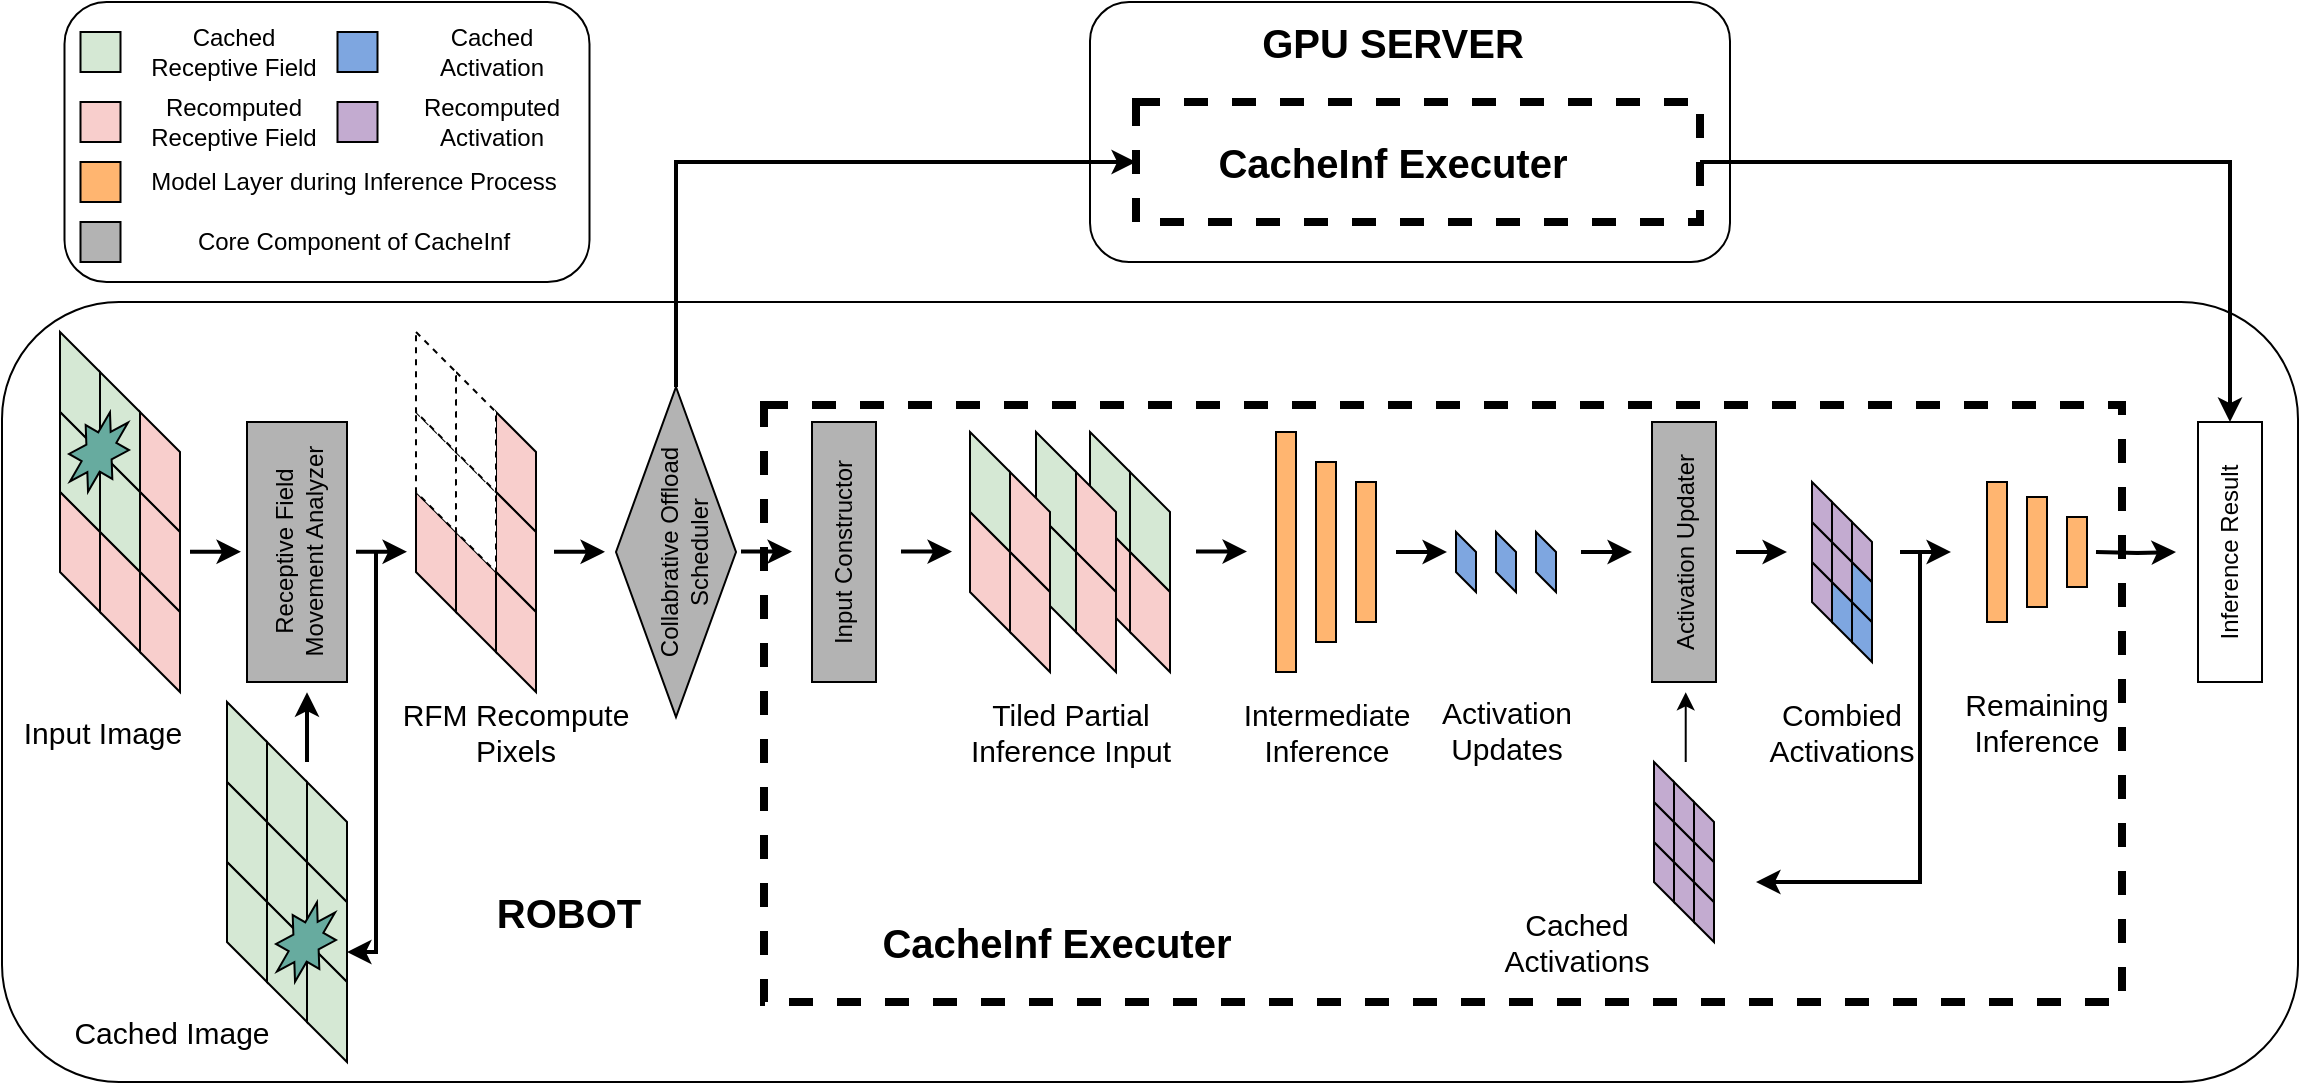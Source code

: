 <mxfile version="24.8.0">
  <diagram name="第 1 页" id="CsyrJfl29s9d7gs8j59t">
    <mxGraphModel dx="1744" dy="971" grid="1" gridSize="10" guides="1" tooltips="1" connect="1" arrows="1" fold="1" page="1" pageScale="1" pageWidth="827" pageHeight="1169" math="0" shadow="0">
      <root>
        <mxCell id="0" />
        <mxCell id="1" parent="0" />
        <mxCell id="HTVJt9KxL0Byug9yU5Ul-193" value="" style="rounded=1;whiteSpace=wrap;html=1;" parent="1" vertex="1">
          <mxGeometry x="314.25" y="130" width="262.5" height="140" as="geometry" />
        </mxCell>
        <mxCell id="HTVJt9KxL0Byug9yU5Ul-169" value="" style="rounded=1;whiteSpace=wrap;html=1;" parent="1" vertex="1">
          <mxGeometry x="283" y="280" width="1148" height="390" as="geometry" />
        </mxCell>
        <mxCell id="HTVJt9KxL0Byug9yU5Ul-167" value="" style="whiteSpace=wrap;html=1;dashed=1;strokeWidth=4;" parent="1" vertex="1">
          <mxGeometry x="664" y="331.5" width="679" height="298.5" as="geometry" />
        </mxCell>
        <mxCell id="HTVJt9KxL0Byug9yU5Ul-94" value="" style="shape=parallelogram;perimeter=parallelogramPerimeter;whiteSpace=wrap;html=1;fixedSize=1;rotation=90;size=20;fillColor=#D5E8D4;gradientColor=none;" parent="1" vertex="1">
          <mxGeometry x="807" y="365" width="60" height="20" as="geometry" />
        </mxCell>
        <mxCell id="HTVJt9KxL0Byug9yU5Ul-95" value="" style="shape=parallelogram;perimeter=parallelogramPerimeter;whiteSpace=wrap;html=1;fixedSize=1;rotation=90;size=20;fillColor=#D5E8D4;gradientColor=none;" parent="1" vertex="1">
          <mxGeometry x="827" y="385" width="60" height="20" as="geometry" />
        </mxCell>
        <mxCell id="HTVJt9KxL0Byug9yU5Ul-96" value="" style="shape=parallelogram;perimeter=parallelogramPerimeter;whiteSpace=wrap;html=1;fixedSize=1;rotation=90;size=20;fillColor=#F8CECC;gradientColor=none;" parent="1" vertex="1">
          <mxGeometry x="827" y="425" width="60" height="20" as="geometry" />
        </mxCell>
        <mxCell id="HTVJt9KxL0Byug9yU5Ul-97" value="" style="shape=parallelogram;perimeter=parallelogramPerimeter;whiteSpace=wrap;html=1;fixedSize=1;rotation=90;size=20;fillColor=#F8CECC;gradientColor=none;" parent="1" vertex="1">
          <mxGeometry x="807" y="405" width="60" height="20" as="geometry" />
        </mxCell>
        <mxCell id="HTVJt9KxL0Byug9yU5Ul-90" value="" style="shape=parallelogram;perimeter=parallelogramPerimeter;whiteSpace=wrap;html=1;fixedSize=1;rotation=90;size=20;fillColor=#D5E8D4;gradientColor=none;" parent="1" vertex="1">
          <mxGeometry x="780" y="365" width="60" height="20" as="geometry" />
        </mxCell>
        <mxCell id="HTVJt9KxL0Byug9yU5Ul-91" value="" style="shape=parallelogram;perimeter=parallelogramPerimeter;whiteSpace=wrap;html=1;fixedSize=1;rotation=90;size=20;fillColor=#F8CECC;gradientColor=none;" parent="1" vertex="1">
          <mxGeometry x="800" y="385" width="60" height="20" as="geometry" />
        </mxCell>
        <mxCell id="HTVJt9KxL0Byug9yU5Ul-92" value="" style="shape=parallelogram;perimeter=parallelogramPerimeter;whiteSpace=wrap;html=1;fixedSize=1;rotation=90;size=20;fillColor=#F8CECC;gradientColor=none;" parent="1" vertex="1">
          <mxGeometry x="800" y="425" width="60" height="20" as="geometry" />
        </mxCell>
        <mxCell id="HTVJt9KxL0Byug9yU5Ul-93" value="" style="shape=parallelogram;perimeter=parallelogramPerimeter;whiteSpace=wrap;html=1;fixedSize=1;rotation=90;size=20;fillColor=#D5E8D4;gradientColor=none;" parent="1" vertex="1">
          <mxGeometry x="780" y="405" width="60" height="20" as="geometry" />
        </mxCell>
        <mxCell id="HTVJt9KxL0Byug9yU5Ul-5" value="" style="shape=parallelogram;perimeter=parallelogramPerimeter;whiteSpace=wrap;html=1;fixedSize=1;rotation=90;size=20;fillColor=#D5E8D4;gradientColor=none;" parent="1" vertex="1">
          <mxGeometry x="292" y="315" width="60" height="20" as="geometry" />
        </mxCell>
        <mxCell id="HTVJt9KxL0Byug9yU5Ul-6" value="" style="shape=parallelogram;perimeter=parallelogramPerimeter;whiteSpace=wrap;html=1;fixedSize=1;rotation=90;size=20;fillColor=#D5E8D4;gradientColor=none;" parent="1" vertex="1">
          <mxGeometry x="312" y="335" width="60" height="20" as="geometry" />
        </mxCell>
        <mxCell id="HTVJt9KxL0Byug9yU5Ul-7" value="" style="shape=parallelogram;perimeter=parallelogramPerimeter;whiteSpace=wrap;html=1;fixedSize=1;rotation=90;size=20;fillColor=#F8CECC;" parent="1" vertex="1">
          <mxGeometry x="332" y="355" width="60" height="20" as="geometry" />
        </mxCell>
        <mxCell id="HTVJt9KxL0Byug9yU5Ul-8" value="" style="shape=parallelogram;perimeter=parallelogramPerimeter;whiteSpace=wrap;html=1;fixedSize=1;rotation=90;size=20;fillColor=#F8CECC;" parent="1" vertex="1">
          <mxGeometry x="332" y="395" width="60" height="20" as="geometry" />
        </mxCell>
        <mxCell id="HTVJt9KxL0Byug9yU5Ul-9" value="" style="shape=parallelogram;perimeter=parallelogramPerimeter;whiteSpace=wrap;html=1;fixedSize=1;rotation=90;size=20;fillColor=#D5E8D4;gradientColor=none;" parent="1" vertex="1">
          <mxGeometry x="312" y="375" width="60" height="20" as="geometry" />
        </mxCell>
        <mxCell id="HTVJt9KxL0Byug9yU5Ul-10" value="" style="shape=parallelogram;perimeter=parallelogramPerimeter;whiteSpace=wrap;html=1;fixedSize=1;rotation=90;size=20;fillColor=#D5E8D4;gradientColor=none;" parent="1" vertex="1">
          <mxGeometry x="292" y="355" width="60" height="20" as="geometry" />
        </mxCell>
        <mxCell id="HTVJt9KxL0Byug9yU5Ul-11" value="" style="shape=parallelogram;perimeter=parallelogramPerimeter;whiteSpace=wrap;html=1;fixedSize=1;rotation=90;size=20;fillColor=#F8CECC;" parent="1" vertex="1">
          <mxGeometry x="292" y="395" width="60" height="20" as="geometry" />
        </mxCell>
        <mxCell id="HTVJt9KxL0Byug9yU5Ul-12" value="" style="shape=parallelogram;perimeter=parallelogramPerimeter;whiteSpace=wrap;html=1;fixedSize=1;rotation=90;size=20;fillColor=#F8CECC;" parent="1" vertex="1">
          <mxGeometry x="312" y="415" width="60" height="20" as="geometry" />
        </mxCell>
        <mxCell id="HTVJt9KxL0Byug9yU5Ul-13" value="" style="shape=parallelogram;perimeter=parallelogramPerimeter;whiteSpace=wrap;html=1;fixedSize=1;rotation=90;size=20;fillColor=#F8CECC;" parent="1" vertex="1">
          <mxGeometry x="332" y="435" width="60" height="20" as="geometry" />
        </mxCell>
        <mxCell id="HTVJt9KxL0Byug9yU5Ul-18" value="" style="verticalLabelPosition=bottom;verticalAlign=top;html=1;shape=mxgraph.basic.8_point_star;rotation=30;fillColor=#67AB9F;" parent="1" vertex="1">
          <mxGeometry x="319" y="335" width="25" height="40" as="geometry" />
        </mxCell>
        <mxCell id="HTVJt9KxL0Byug9yU5Ul-19" value="" style="shape=parallelogram;perimeter=parallelogramPerimeter;whiteSpace=wrap;html=1;fixedSize=1;rotation=90;size=20;fillColor=#D5E8D4;gradientColor=none;" parent="1" vertex="1">
          <mxGeometry x="395.5" y="560" width="60" height="20" as="geometry" />
        </mxCell>
        <mxCell id="HTVJt9KxL0Byug9yU5Ul-20" value="" style="shape=parallelogram;perimeter=parallelogramPerimeter;whiteSpace=wrap;html=1;fixedSize=1;rotation=90;size=20;fillColor=#D5E8D4;gradientColor=none;" parent="1" vertex="1">
          <mxGeometry x="415.5" y="580" width="60" height="20" as="geometry" />
        </mxCell>
        <mxCell id="HTVJt9KxL0Byug9yU5Ul-23" value="" style="shape=parallelogram;perimeter=parallelogramPerimeter;whiteSpace=wrap;html=1;fixedSize=1;rotation=90;size=20;fillColor=#D5E8D4;gradientColor=none;" parent="1" vertex="1">
          <mxGeometry x="415.5" y="620" width="60" height="20" as="geometry" />
        </mxCell>
        <mxCell id="HTVJt9KxL0Byug9yU5Ul-24" value="" style="shape=parallelogram;perimeter=parallelogramPerimeter;whiteSpace=wrap;html=1;fixedSize=1;rotation=90;size=20;fillColor=#D5E8D4;gradientColor=none;" parent="1" vertex="1">
          <mxGeometry x="395.5" y="600" width="60" height="20" as="geometry" />
        </mxCell>
        <mxCell id="HTVJt9KxL0Byug9yU5Ul-28" value="" style="verticalLabelPosition=bottom;verticalAlign=top;html=1;shape=mxgraph.basic.8_point_star;rotation=30;fillColor=#67AB9F;" parent="1" vertex="1">
          <mxGeometry x="422.5" y="580" width="25" height="40" as="geometry" />
        </mxCell>
        <mxCell id="HTVJt9KxL0Byug9yU5Ul-29" value="" style="shape=parallelogram;perimeter=parallelogramPerimeter;whiteSpace=wrap;html=1;fixedSize=1;rotation=90;size=20;fillColor=#D5E8D4;gradientColor=none;" parent="1" vertex="1">
          <mxGeometry x="415.5" y="540" width="60" height="20" as="geometry" />
        </mxCell>
        <mxCell id="HTVJt9KxL0Byug9yU5Ul-30" value="" style="shape=parallelogram;perimeter=parallelogramPerimeter;whiteSpace=wrap;html=1;fixedSize=1;rotation=90;size=20;fillColor=#D5E8D4;gradientColor=none;" parent="1" vertex="1">
          <mxGeometry x="395.5" y="520" width="60" height="20" as="geometry" />
        </mxCell>
        <mxCell id="HTVJt9KxL0Byug9yU5Ul-31" value="" style="shape=parallelogram;perimeter=parallelogramPerimeter;whiteSpace=wrap;html=1;fixedSize=1;rotation=90;size=20;fillColor=#D5E8D4;gradientColor=none;" parent="1" vertex="1">
          <mxGeometry x="375.5" y="500" width="60" height="20" as="geometry" />
        </mxCell>
        <mxCell id="HTVJt9KxL0Byug9yU5Ul-32" value="" style="shape=parallelogram;perimeter=parallelogramPerimeter;whiteSpace=wrap;html=1;fixedSize=1;rotation=90;size=20;fillColor=#D5E8D4;gradientColor=none;" parent="1" vertex="1">
          <mxGeometry x="375.5" y="540" width="60" height="20" as="geometry" />
        </mxCell>
        <mxCell id="HTVJt9KxL0Byug9yU5Ul-34" value="" style="shape=parallelogram;perimeter=parallelogramPerimeter;whiteSpace=wrap;html=1;fixedSize=1;rotation=90;size=20;fillColor=#D5E8D4;gradientColor=none;" parent="1" vertex="1">
          <mxGeometry x="375.5" y="580" width="60" height="20" as="geometry" />
        </mxCell>
        <mxCell id="HTVJt9KxL0Byug9yU5Ul-40" style="edgeStyle=orthogonalEdgeStyle;rounded=0;orthogonalLoop=1;jettySize=auto;html=1;exitX=0;exitY=0.5;exitDx=0;exitDy=0;startArrow=classic;startFill=1;endArrow=none;endFill=0;strokeWidth=2;" parent="1" edge="1">
          <mxGeometry relative="1" as="geometry">
            <mxPoint x="402.5" y="404.9" as="sourcePoint" />
            <mxPoint x="377" y="404.9" as="targetPoint" />
          </mxGeometry>
        </mxCell>
        <mxCell id="HTVJt9KxL0Byug9yU5Ul-37" value="" style="rounded=0;whiteSpace=wrap;html=1;fillColor=#B3B3B3;" parent="1" vertex="1">
          <mxGeometry x="405.5" y="340" width="50" height="130" as="geometry" />
        </mxCell>
        <mxCell id="HTVJt9KxL0Byug9yU5Ul-38" value="Receptive Field Movement Analyzer" style="text;html=1;align=center;verticalAlign=middle;whiteSpace=wrap;rounded=0;rotation=-90;" parent="1" vertex="1">
          <mxGeometry x="377.5" y="390" width="108" height="30" as="geometry" />
        </mxCell>
        <mxCell id="HTVJt9KxL0Byug9yU5Ul-41" value="&lt;font style=&quot;font-size: 15px;&quot;&gt;Input Image&lt;/font&gt;" style="text;html=1;align=center;verticalAlign=middle;whiteSpace=wrap;rounded=0;" parent="1" vertex="1">
          <mxGeometry x="290" y="480" width="87" height="30" as="geometry" />
        </mxCell>
        <mxCell id="HTVJt9KxL0Byug9yU5Ul-42" value="&lt;font style=&quot;font-size: 15px;&quot;&gt;Cached Image&lt;/font&gt;" style="text;html=1;align=center;verticalAlign=middle;whiteSpace=wrap;rounded=0;" parent="1" vertex="1">
          <mxGeometry x="312.5" y="630" width="110" height="30" as="geometry" />
        </mxCell>
        <mxCell id="HTVJt9KxL0Byug9yU5Ul-44" value="" style="shape=parallelogram;perimeter=parallelogramPerimeter;whiteSpace=wrap;html=1;fixedSize=1;rotation=90;size=20;fillColor=#F8CECC;" parent="1" vertex="1">
          <mxGeometry x="510" y="355" width="60" height="20" as="geometry" />
        </mxCell>
        <mxCell id="HTVJt9KxL0Byug9yU5Ul-45" value="" style="shape=parallelogram;perimeter=parallelogramPerimeter;whiteSpace=wrap;html=1;fixedSize=1;rotation=90;size=20;fillColor=#F8CECC;" parent="1" vertex="1">
          <mxGeometry x="510" y="395" width="60" height="20" as="geometry" />
        </mxCell>
        <mxCell id="HTVJt9KxL0Byug9yU5Ul-46" value="" style="shape=parallelogram;perimeter=parallelogramPerimeter;whiteSpace=wrap;html=1;fixedSize=1;rotation=90;size=20;fillColor=#F8CECC;" parent="1" vertex="1">
          <mxGeometry x="470" y="395" width="60" height="20" as="geometry" />
        </mxCell>
        <mxCell id="HTVJt9KxL0Byug9yU5Ul-47" value="" style="shape=parallelogram;perimeter=parallelogramPerimeter;whiteSpace=wrap;html=1;fixedSize=1;rotation=90;size=20;fillColor=#F8CECC;" parent="1" vertex="1">
          <mxGeometry x="490" y="415" width="60" height="20" as="geometry" />
        </mxCell>
        <mxCell id="HTVJt9KxL0Byug9yU5Ul-48" value="" style="shape=parallelogram;perimeter=parallelogramPerimeter;whiteSpace=wrap;html=1;fixedSize=1;rotation=90;size=20;fillColor=#F8CECC;" parent="1" vertex="1">
          <mxGeometry x="510" y="435" width="60" height="20" as="geometry" />
        </mxCell>
        <mxCell id="HTVJt9KxL0Byug9yU5Ul-49" value="&lt;font style=&quot;font-size: 15px;&quot;&gt;RFM Recompute Pixels&lt;/font&gt;" style="text;html=1;align=center;verticalAlign=middle;whiteSpace=wrap;rounded=0;" parent="1" vertex="1">
          <mxGeometry x="480" y="480" width="120" height="30" as="geometry" />
        </mxCell>
        <mxCell id="HTVJt9KxL0Byug9yU5Ul-50" value="" style="shape=parallelogram;perimeter=parallelogramPerimeter;whiteSpace=wrap;html=1;fixedSize=1;rotation=90;size=20;dashed=1;" parent="1" vertex="1">
          <mxGeometry x="470" y="355" width="60" height="20" as="geometry" />
        </mxCell>
        <mxCell id="HTVJt9KxL0Byug9yU5Ul-51" value="" style="shape=parallelogram;perimeter=parallelogramPerimeter;whiteSpace=wrap;html=1;fixedSize=1;rotation=90;size=20;dashed=1;" parent="1" vertex="1">
          <mxGeometry x="490" y="375" width="60" height="20" as="geometry" />
        </mxCell>
        <mxCell id="HTVJt9KxL0Byug9yU5Ul-52" value="" style="shape=parallelogram;perimeter=parallelogramPerimeter;whiteSpace=wrap;html=1;fixedSize=1;rotation=90;size=20;dashed=1;" parent="1" vertex="1">
          <mxGeometry x="490" y="335" width="60" height="20" as="geometry" />
        </mxCell>
        <mxCell id="HTVJt9KxL0Byug9yU5Ul-53" value="" style="shape=parallelogram;perimeter=parallelogramPerimeter;whiteSpace=wrap;html=1;fixedSize=1;rotation=90;size=20;dashed=1;" parent="1" vertex="1">
          <mxGeometry x="470" y="315" width="60" height="20" as="geometry" />
        </mxCell>
        <mxCell id="HTVJt9KxL0Byug9yU5Ul-55" value="" style="rhombus;whiteSpace=wrap;html=1;fillColor=#B3B3B3;" parent="1" vertex="1">
          <mxGeometry x="590" y="322.5" width="60" height="165" as="geometry" />
        </mxCell>
        <mxCell id="HTVJt9KxL0Byug9yU5Ul-57" style="edgeStyle=orthogonalEdgeStyle;rounded=0;orthogonalLoop=1;jettySize=auto;html=1;exitX=0;exitY=0.5;exitDx=0;exitDy=0;startArrow=classic;startFill=1;endArrow=none;endFill=0;strokeWidth=2;" parent="1" edge="1">
          <mxGeometry relative="1" as="geometry">
            <mxPoint x="485.5" y="404.9" as="sourcePoint" />
            <mxPoint x="460" y="404.9" as="targetPoint" />
          </mxGeometry>
        </mxCell>
        <mxCell id="HTVJt9KxL0Byug9yU5Ul-58" style="edgeStyle=orthogonalEdgeStyle;rounded=0;orthogonalLoop=1;jettySize=auto;html=1;exitX=0;exitY=0.5;exitDx=0;exitDy=0;startArrow=classic;startFill=1;endArrow=none;endFill=0;strokeWidth=2;" parent="1" edge="1">
          <mxGeometry relative="1" as="geometry">
            <mxPoint x="584.5" y="404.92" as="sourcePoint" />
            <mxPoint x="559" y="404.92" as="targetPoint" />
          </mxGeometry>
        </mxCell>
        <mxCell id="HTVJt9KxL0Byug9yU5Ul-59" value="Collabrative Offload Scheduler" style="text;html=1;align=center;verticalAlign=middle;whiteSpace=wrap;rounded=0;rotation=-90;" parent="1" vertex="1">
          <mxGeometry x="570" y="390" width="108" height="30" as="geometry" />
        </mxCell>
        <mxCell id="HTVJt9KxL0Byug9yU5Ul-60" value="" style="rounded=0;whiteSpace=wrap;html=1;fillColor=#B3B3B3;" parent="1" vertex="1">
          <mxGeometry x="688" y="340" width="32" height="130" as="geometry" />
        </mxCell>
        <mxCell id="HTVJt9KxL0Byug9yU5Ul-61" value="Input Constructor" style="text;html=1;align=center;verticalAlign=middle;whiteSpace=wrap;rounded=0;rotation=-90;" parent="1" vertex="1">
          <mxGeometry x="650" y="390" width="108" height="30" as="geometry" />
        </mxCell>
        <mxCell id="HTVJt9KxL0Byug9yU5Ul-62" style="edgeStyle=orthogonalEdgeStyle;rounded=0;orthogonalLoop=1;jettySize=auto;html=1;exitX=0;exitY=0.5;exitDx=0;exitDy=0;startArrow=classic;startFill=1;endArrow=none;endFill=0;strokeWidth=2;" parent="1" edge="1">
          <mxGeometry relative="1" as="geometry">
            <mxPoint x="678" y="404.8" as="sourcePoint" />
            <mxPoint x="652.5" y="404.8" as="targetPoint" />
          </mxGeometry>
        </mxCell>
        <mxCell id="HTVJt9KxL0Byug9yU5Ul-74" value="" style="shape=parallelogram;perimeter=parallelogramPerimeter;whiteSpace=wrap;html=1;fixedSize=1;rotation=90;size=20;fillColor=#D5E8D4;gradientColor=none;" parent="1" vertex="1">
          <mxGeometry x="747" y="365" width="60" height="20" as="geometry" />
        </mxCell>
        <mxCell id="HTVJt9KxL0Byug9yU5Ul-75" value="" style="shape=parallelogram;perimeter=parallelogramPerimeter;whiteSpace=wrap;html=1;fixedSize=1;rotation=90;size=20;fillColor=#F8CECC;gradientColor=none;" parent="1" vertex="1">
          <mxGeometry x="767" y="385" width="60" height="20" as="geometry" />
        </mxCell>
        <mxCell id="HTVJt9KxL0Byug9yU5Ul-78" value="" style="shape=parallelogram;perimeter=parallelogramPerimeter;whiteSpace=wrap;html=1;fixedSize=1;rotation=90;size=20;fillColor=#F8CECC;gradientColor=none;" parent="1" vertex="1">
          <mxGeometry x="767" y="425" width="60" height="20" as="geometry" />
        </mxCell>
        <mxCell id="HTVJt9KxL0Byug9yU5Ul-79" value="" style="shape=parallelogram;perimeter=parallelogramPerimeter;whiteSpace=wrap;html=1;fixedSize=1;rotation=90;size=20;fillColor=#F8CECC;gradientColor=none;" parent="1" vertex="1">
          <mxGeometry x="747" y="405" width="60" height="20" as="geometry" />
        </mxCell>
        <mxCell id="HTVJt9KxL0Byug9yU5Ul-84" value="&lt;font style=&quot;font-size: 15px;&quot;&gt;Tiled Partial Inference Input&lt;/font&gt;" style="text;html=1;align=center;verticalAlign=middle;whiteSpace=wrap;rounded=0;" parent="1" vertex="1">
          <mxGeometry x="765" y="480" width="105" height="30" as="geometry" />
        </mxCell>
        <mxCell id="HTVJt9KxL0Byug9yU5Ul-85" style="edgeStyle=orthogonalEdgeStyle;rounded=0;orthogonalLoop=1;jettySize=auto;html=1;exitX=0;exitY=0.5;exitDx=0;exitDy=0;startArrow=classic;startFill=1;endArrow=none;endFill=0;strokeWidth=2;" parent="1" edge="1">
          <mxGeometry relative="1" as="geometry">
            <mxPoint x="758" y="404.81" as="sourcePoint" />
            <mxPoint x="732.5" y="404.81" as="targetPoint" />
          </mxGeometry>
        </mxCell>
        <mxCell id="HTVJt9KxL0Byug9yU5Ul-98" style="edgeStyle=orthogonalEdgeStyle;rounded=0;orthogonalLoop=1;jettySize=auto;html=1;exitX=0;exitY=0.5;exitDx=0;exitDy=0;startArrow=classic;startFill=1;endArrow=none;endFill=0;strokeWidth=2;" parent="1" edge="1">
          <mxGeometry relative="1" as="geometry">
            <mxPoint x="905.5" y="404.74" as="sourcePoint" />
            <mxPoint x="880" y="404.74" as="targetPoint" />
          </mxGeometry>
        </mxCell>
        <mxCell id="HTVJt9KxL0Byug9yU5Ul-99" value="&lt;font style=&quot;font-size: 15px;&quot;&gt;Intermediate Inference&lt;/font&gt;" style="text;html=1;align=center;verticalAlign=middle;whiteSpace=wrap;rounded=0;" parent="1" vertex="1">
          <mxGeometry x="902.5" y="480" width="85" height="30" as="geometry" />
        </mxCell>
        <mxCell id="HTVJt9KxL0Byug9yU5Ul-100" value="" style="whiteSpace=wrap;html=1;shadow=0;gradientColor=none;gradientDirection=radial;glass=0;fillColor=#FFB570;fillStyle=auto;" parent="1" vertex="1">
          <mxGeometry x="920" y="345" width="10" height="120" as="geometry" />
        </mxCell>
        <mxCell id="HTVJt9KxL0Byug9yU5Ul-101" value="" style="whiteSpace=wrap;html=1;shadow=0;gradientColor=none;gradientDirection=radial;glass=0;fillColor=#FFB570;fillStyle=auto;" parent="1" vertex="1">
          <mxGeometry x="940" y="360" width="10" height="90" as="geometry" />
        </mxCell>
        <mxCell id="HTVJt9KxL0Byug9yU5Ul-102" value="" style="whiteSpace=wrap;html=1;shadow=0;gradientColor=none;gradientDirection=radial;glass=0;fillStyle=auto;fillColor=#FFB570;" parent="1" vertex="1">
          <mxGeometry x="960" y="370" width="10" height="70" as="geometry" />
        </mxCell>
        <mxCell id="HTVJt9KxL0Byug9yU5Ul-103" style="edgeStyle=orthogonalEdgeStyle;rounded=0;orthogonalLoop=1;jettySize=auto;html=1;exitX=0;exitY=0.5;exitDx=0;exitDy=0;startArrow=classic;startFill=1;endArrow=none;endFill=0;strokeWidth=2;" parent="1" edge="1">
          <mxGeometry relative="1" as="geometry">
            <mxPoint x="1005.5" y="405.0" as="sourcePoint" />
            <mxPoint x="980" y="405.0" as="targetPoint" />
          </mxGeometry>
        </mxCell>
        <mxCell id="HTVJt9KxL0Byug9yU5Ul-107" value="&lt;font style=&quot;font-size: 15px;&quot;&gt;Activation Updates&lt;/font&gt;&lt;div style=&quot;font-size: 15px;&quot;&gt;&lt;br&gt;&lt;/div&gt;" style="text;html=1;align=center;verticalAlign=middle;whiteSpace=wrap;rounded=0;" parent="1" vertex="1">
          <mxGeometry x="992.5" y="487.5" width="85" height="30" as="geometry" />
        </mxCell>
        <mxCell id="HTVJt9KxL0Byug9yU5Ul-108" value="" style="endArrow=classic;html=1;rounded=0;entryX=0.75;entryY=0;entryDx=0;entryDy=0;edgeStyle=orthogonalEdgeStyle;strokeWidth=2;" parent="1" target="HTVJt9KxL0Byug9yU5Ul-20" edge="1">
          <mxGeometry width="50" height="50" relative="1" as="geometry">
            <mxPoint x="470" y="405" as="sourcePoint" />
            <mxPoint x="560" y="525" as="targetPoint" />
            <Array as="points">
              <mxPoint x="470" y="605" />
            </Array>
          </mxGeometry>
        </mxCell>
        <mxCell id="HTVJt9KxL0Byug9yU5Ul-109" value="" style="rounded=0;whiteSpace=wrap;html=1;fillColor=#B3B3B3;" parent="1" vertex="1">
          <mxGeometry x="1108" y="340" width="32" height="130" as="geometry" />
        </mxCell>
        <mxCell id="HTVJt9KxL0Byug9yU5Ul-110" value="Activation Updater" style="text;html=1;align=center;verticalAlign=middle;whiteSpace=wrap;rounded=0;rotation=-90;" parent="1" vertex="1">
          <mxGeometry x="1070" y="390" width="110" height="30" as="geometry" />
        </mxCell>
        <mxCell id="HTVJt9KxL0Byug9yU5Ul-111" style="edgeStyle=orthogonalEdgeStyle;rounded=0;orthogonalLoop=1;jettySize=auto;html=1;exitX=0;exitY=0.5;exitDx=0;exitDy=0;startArrow=classic;startFill=1;endArrow=none;endFill=0;strokeWidth=2;" parent="1" edge="1">
          <mxGeometry relative="1" as="geometry">
            <mxPoint x="1098" y="405.0" as="sourcePoint" />
            <mxPoint x="1072.5" y="405.0" as="targetPoint" />
          </mxGeometry>
        </mxCell>
        <mxCell id="HTVJt9KxL0Byug9yU5Ul-112" style="edgeStyle=orthogonalEdgeStyle;rounded=0;orthogonalLoop=1;jettySize=auto;html=1;exitX=0;exitY=0.5;exitDx=0;exitDy=0;startArrow=classic;startFill=1;endArrow=none;endFill=0;strokeWidth=2;" parent="1" edge="1">
          <mxGeometry relative="1" as="geometry">
            <mxPoint x="1175.5" y="405.0" as="sourcePoint" />
            <mxPoint x="1150" y="405.0" as="targetPoint" />
          </mxGeometry>
        </mxCell>
        <mxCell id="HTVJt9KxL0Byug9yU5Ul-133" value="" style="shape=parallelogram;perimeter=parallelogramPerimeter;whiteSpace=wrap;html=1;fixedSize=1;rotation=90;size=10;fillColor=#7EA6E0;gradientColor=none;" parent="1" vertex="1">
          <mxGeometry x="1000" y="405" width="30" height="10" as="geometry" />
        </mxCell>
        <mxCell id="HTVJt9KxL0Byug9yU5Ul-134" value="" style="shape=parallelogram;perimeter=parallelogramPerimeter;whiteSpace=wrap;html=1;fixedSize=1;rotation=90;size=10;fillColor=#7EA6E0;gradientColor=none;" parent="1" vertex="1">
          <mxGeometry x="1020" y="405" width="30" height="10" as="geometry" />
        </mxCell>
        <mxCell id="HTVJt9KxL0Byug9yU5Ul-135" value="" style="shape=parallelogram;perimeter=parallelogramPerimeter;whiteSpace=wrap;html=1;fixedSize=1;rotation=90;size=10;fillColor=#7EA6E0;gradientColor=none;" parent="1" vertex="1">
          <mxGeometry x="1040" y="405" width="30" height="10" as="geometry" />
        </mxCell>
        <mxCell id="HTVJt9KxL0Byug9yU5Ul-136" value="" style="shape=parallelogram;perimeter=parallelogramPerimeter;whiteSpace=wrap;html=1;fixedSize=1;rotation=90;size=10;fillColor=#C3ABD0;gradientColor=none;" parent="1" vertex="1">
          <mxGeometry x="1099" y="560" width="30" height="10" as="geometry" />
        </mxCell>
        <mxCell id="HTVJt9KxL0Byug9yU5Ul-137" value="" style="shape=parallelogram;perimeter=parallelogramPerimeter;whiteSpace=wrap;html=1;fixedSize=1;rotation=90;size=10;fillColor=#C3ABD0;gradientColor=none;" parent="1" vertex="1">
          <mxGeometry x="1109" y="570" width="30" height="10" as="geometry" />
        </mxCell>
        <mxCell id="HTVJt9KxL0Byug9yU5Ul-138" value="" style="shape=parallelogram;perimeter=parallelogramPerimeter;whiteSpace=wrap;html=1;fixedSize=1;rotation=90;size=10;fillColor=#C3ABD0;gradientColor=none;" parent="1" vertex="1">
          <mxGeometry x="1119" y="580" width="30" height="10" as="geometry" />
        </mxCell>
        <mxCell id="HTVJt9KxL0Byug9yU5Ul-139" value="" style="shape=parallelogram;perimeter=parallelogramPerimeter;whiteSpace=wrap;html=1;fixedSize=1;rotation=90;size=10;fillColor=#C3ABD0;gradientColor=none;" parent="1" vertex="1">
          <mxGeometry x="1099" y="540" width="30" height="10" as="geometry" />
        </mxCell>
        <mxCell id="HTVJt9KxL0Byug9yU5Ul-140" value="" style="shape=parallelogram;perimeter=parallelogramPerimeter;whiteSpace=wrap;html=1;fixedSize=1;rotation=90;size=10;fillColor=#C3ABD0;gradientColor=none;" parent="1" vertex="1">
          <mxGeometry x="1109" y="550" width="30" height="10" as="geometry" />
        </mxCell>
        <mxCell id="HTVJt9KxL0Byug9yU5Ul-141" value="" style="shape=parallelogram;perimeter=parallelogramPerimeter;whiteSpace=wrap;html=1;fixedSize=1;rotation=90;size=10;fillColor=#C3ABD0;gradientColor=none;" parent="1" vertex="1">
          <mxGeometry x="1119" y="560" width="30" height="10" as="geometry" />
        </mxCell>
        <mxCell id="HTVJt9KxL0Byug9yU5Ul-142" value="" style="shape=parallelogram;perimeter=parallelogramPerimeter;whiteSpace=wrap;html=1;fixedSize=1;rotation=90;size=10;fillColor=#C3ABD0;gradientColor=none;" parent="1" vertex="1">
          <mxGeometry x="1099" y="520" width="30" height="10" as="geometry" />
        </mxCell>
        <mxCell id="HTVJt9KxL0Byug9yU5Ul-143" value="" style="shape=parallelogram;perimeter=parallelogramPerimeter;whiteSpace=wrap;html=1;fixedSize=1;rotation=90;size=10;fillColor=#C3ABD0;gradientColor=none;" parent="1" vertex="1">
          <mxGeometry x="1109" y="530" width="30" height="10" as="geometry" />
        </mxCell>
        <mxCell id="HTVJt9KxL0Byug9yU5Ul-144" value="" style="shape=parallelogram;perimeter=parallelogramPerimeter;whiteSpace=wrap;html=1;fixedSize=1;rotation=90;size=10;fillColor=#C3ABD0;gradientColor=none;" parent="1" vertex="1">
          <mxGeometry x="1119" y="540" width="30" height="10" as="geometry" />
        </mxCell>
        <mxCell id="HTVJt9KxL0Byug9yU5Ul-145" value="&lt;font style=&quot;font-size: 15px;&quot;&gt;Cached Activations&lt;/font&gt;" style="text;html=1;align=center;verticalAlign=middle;whiteSpace=wrap;rounded=0;" parent="1" vertex="1">
          <mxGeometry x="1020" y="585" width="101" height="30" as="geometry" />
        </mxCell>
        <mxCell id="HTVJt9KxL0Byug9yU5Ul-146" style="edgeStyle=orthogonalEdgeStyle;rounded=0;orthogonalLoop=1;jettySize=auto;html=1;startArrow=classic;startFill=1;endArrow=none;endFill=0;strokeWidth=2;" parent="1" edge="1">
          <mxGeometry relative="1" as="geometry">
            <mxPoint x="435.5" y="475.14" as="sourcePoint" />
            <mxPoint x="435.5" y="510.0" as="targetPoint" />
          </mxGeometry>
        </mxCell>
        <mxCell id="HTVJt9KxL0Byug9yU5Ul-147" style="edgeStyle=orthogonalEdgeStyle;rounded=0;orthogonalLoop=1;jettySize=auto;html=1;startArrow=classic;startFill=1;endArrow=none;endFill=0;" parent="1" edge="1">
          <mxGeometry relative="1" as="geometry">
            <mxPoint x="1124.86" y="475.14" as="sourcePoint" />
            <mxPoint x="1124.86" y="510.0" as="targetPoint" />
          </mxGeometry>
        </mxCell>
        <mxCell id="HTVJt9KxL0Byug9yU5Ul-148" value="" style="shape=parallelogram;perimeter=parallelogramPerimeter;whiteSpace=wrap;html=1;fixedSize=1;rotation=90;size=10;fillColor=#C3ABD0;gradientColor=none;" parent="1" vertex="1">
          <mxGeometry x="1178" y="420" width="30" height="10" as="geometry" />
        </mxCell>
        <mxCell id="HTVJt9KxL0Byug9yU5Ul-149" value="" style="shape=parallelogram;perimeter=parallelogramPerimeter;whiteSpace=wrap;html=1;fixedSize=1;rotation=90;size=10;fillColor=#7EA6E0;gradientColor=none;" parent="1" vertex="1">
          <mxGeometry x="1188" y="430" width="30" height="10" as="geometry" />
        </mxCell>
        <mxCell id="HTVJt9KxL0Byug9yU5Ul-150" value="" style="shape=parallelogram;perimeter=parallelogramPerimeter;whiteSpace=wrap;html=1;fixedSize=1;rotation=90;size=10;fillColor=#7EA6E0;gradientColor=none;" parent="1" vertex="1">
          <mxGeometry x="1198" y="440" width="30" height="10" as="geometry" />
        </mxCell>
        <mxCell id="HTVJt9KxL0Byug9yU5Ul-151" value="" style="shape=parallelogram;perimeter=parallelogramPerimeter;whiteSpace=wrap;html=1;fixedSize=1;rotation=90;size=10;fillColor=#C3ABD0;gradientColor=none;" parent="1" vertex="1">
          <mxGeometry x="1178" y="400" width="30" height="10" as="geometry" />
        </mxCell>
        <mxCell id="HTVJt9KxL0Byug9yU5Ul-152" value="" style="shape=parallelogram;perimeter=parallelogramPerimeter;whiteSpace=wrap;html=1;fixedSize=1;rotation=90;size=10;fillColor=#C3ABD0;gradientColor=none;" parent="1" vertex="1">
          <mxGeometry x="1188" y="410" width="30" height="10" as="geometry" />
        </mxCell>
        <mxCell id="HTVJt9KxL0Byug9yU5Ul-153" value="" style="shape=parallelogram;perimeter=parallelogramPerimeter;whiteSpace=wrap;html=1;fixedSize=1;rotation=90;size=10;fillColor=#7EA6E0;gradientColor=none;" parent="1" vertex="1">
          <mxGeometry x="1198" y="420" width="30" height="10" as="geometry" />
        </mxCell>
        <mxCell id="HTVJt9KxL0Byug9yU5Ul-154" value="" style="shape=parallelogram;perimeter=parallelogramPerimeter;whiteSpace=wrap;html=1;fixedSize=1;rotation=90;size=10;fillColor=#C3ABD0;gradientColor=none;" parent="1" vertex="1">
          <mxGeometry x="1178" y="380" width="30" height="10" as="geometry" />
        </mxCell>
        <mxCell id="HTVJt9KxL0Byug9yU5Ul-155" value="" style="shape=parallelogram;perimeter=parallelogramPerimeter;whiteSpace=wrap;html=1;fixedSize=1;rotation=90;size=10;fillColor=#C3ABD0;gradientColor=none;" parent="1" vertex="1">
          <mxGeometry x="1188" y="390" width="30" height="10" as="geometry" />
        </mxCell>
        <mxCell id="HTVJt9KxL0Byug9yU5Ul-156" value="" style="shape=parallelogram;perimeter=parallelogramPerimeter;whiteSpace=wrap;html=1;fixedSize=1;rotation=90;size=10;fillColor=#C3ABD0;gradientColor=none;" parent="1" vertex="1">
          <mxGeometry x="1198" y="400" width="30" height="10" as="geometry" />
        </mxCell>
        <mxCell id="HTVJt9KxL0Byug9yU5Ul-157" value="&lt;font style=&quot;font-size: 15px;&quot;&gt;Combied Activations&lt;/font&gt;" style="text;html=1;align=center;verticalAlign=middle;whiteSpace=wrap;rounded=0;" parent="1" vertex="1">
          <mxGeometry x="1148" y="480" width="110" height="30" as="geometry" />
        </mxCell>
        <mxCell id="HTVJt9KxL0Byug9yU5Ul-158" style="edgeStyle=orthogonalEdgeStyle;rounded=0;orthogonalLoop=1;jettySize=auto;html=1;exitX=0;exitY=0.5;exitDx=0;exitDy=0;startArrow=classic;startFill=1;endArrow=none;endFill=0;strokeWidth=2;" parent="1" edge="1">
          <mxGeometry relative="1" as="geometry">
            <mxPoint x="1257.5" y="405" as="sourcePoint" />
            <mxPoint x="1232" y="405" as="targetPoint" />
          </mxGeometry>
        </mxCell>
        <mxCell id="HTVJt9KxL0Byug9yU5Ul-159" value="" style="endArrow=classic;html=1;rounded=0;edgeStyle=orthogonalEdgeStyle;strokeWidth=2;" parent="1" edge="1">
          <mxGeometry width="50" height="50" relative="1" as="geometry">
            <mxPoint x="1242" y="405.1" as="sourcePoint" />
            <mxPoint x="1160" y="570" as="targetPoint" />
            <Array as="points">
              <mxPoint x="1242" y="570" />
            </Array>
          </mxGeometry>
        </mxCell>
        <mxCell id="HTVJt9KxL0Byug9yU5Ul-160" value="&lt;font style=&quot;font-size: 15px;&quot;&gt;Remaining Inference&lt;/font&gt;" style="text;html=1;align=center;verticalAlign=middle;whiteSpace=wrap;rounded=0;" parent="1" vertex="1">
          <mxGeometry x="1258" y="475" width="85" height="30" as="geometry" />
        </mxCell>
        <mxCell id="HTVJt9KxL0Byug9yU5Ul-161" value="" style="whiteSpace=wrap;html=1;shadow=0;gradientColor=none;gradientDirection=radial;glass=0;fillColor=#FFB570;fillStyle=auto;" parent="1" vertex="1">
          <mxGeometry x="1275.5" y="370" width="10" height="70" as="geometry" />
        </mxCell>
        <mxCell id="HTVJt9KxL0Byug9yU5Ul-162" value="" style="whiteSpace=wrap;html=1;shadow=0;gradientColor=none;gradientDirection=radial;glass=0;fillColor=#FFB570;fillStyle=auto;" parent="1" vertex="1">
          <mxGeometry x="1295.5" y="377.5" width="10" height="55" as="geometry" />
        </mxCell>
        <mxCell id="HTVJt9KxL0Byug9yU5Ul-163" value="" style="whiteSpace=wrap;html=1;shadow=0;gradientColor=none;gradientDirection=radial;glass=0;fillStyle=auto;fillColor=#FFB570;" parent="1" vertex="1">
          <mxGeometry x="1315.5" y="387.5" width="10" height="35" as="geometry" />
        </mxCell>
        <mxCell id="HTVJt9KxL0Byug9yU5Ul-164" value="" style="rounded=0;whiteSpace=wrap;html=1;" parent="1" vertex="1">
          <mxGeometry x="1381" y="340" width="32" height="130" as="geometry" />
        </mxCell>
        <mxCell id="HTVJt9KxL0Byug9yU5Ul-165" value="Inference Result" style="text;html=1;align=center;verticalAlign=middle;whiteSpace=wrap;rounded=0;rotation=-90;" parent="1" vertex="1">
          <mxGeometry x="1343" y="390" width="108" height="30" as="geometry" />
        </mxCell>
        <mxCell id="HTVJt9KxL0Byug9yU5Ul-166" style="edgeStyle=orthogonalEdgeStyle;rounded=0;orthogonalLoop=1;jettySize=auto;html=1;startArrow=classic;startFill=1;endArrow=none;endFill=0;strokeWidth=2;" parent="1" edge="1">
          <mxGeometry relative="1" as="geometry">
            <mxPoint x="1370" y="405" as="sourcePoint" />
            <mxPoint x="1330" y="405.0" as="targetPoint" />
          </mxGeometry>
        </mxCell>
        <mxCell id="HTVJt9KxL0Byug9yU5Ul-168" value="&lt;font style=&quot;font-size: 20px;&quot;&gt;&lt;b&gt;CacheInf Executer&lt;/b&gt;&lt;/font&gt;" style="text;html=1;align=center;verticalAlign=middle;whiteSpace=wrap;rounded=0;" parent="1" vertex="1">
          <mxGeometry x="698.5" y="585" width="223" height="30" as="geometry" />
        </mxCell>
        <mxCell id="HTVJt9KxL0Byug9yU5Ul-172" value="&lt;font style=&quot;font-size: 20px;&quot;&gt;&lt;b&gt;ROBOT&lt;/b&gt;&lt;/font&gt;" style="text;html=1;align=center;verticalAlign=middle;whiteSpace=wrap;rounded=0;" parent="1" vertex="1">
          <mxGeometry x="455" y="570" width="223" height="30" as="geometry" />
        </mxCell>
        <mxCell id="HTVJt9KxL0Byug9yU5Ul-173" value="" style="rounded=1;whiteSpace=wrap;html=1;" parent="1" vertex="1">
          <mxGeometry x="827" y="130" width="320" height="130" as="geometry" />
        </mxCell>
        <mxCell id="HTVJt9KxL0Byug9yU5Ul-174" value="&lt;font style=&quot;font-size: 20px;&quot;&gt;&lt;b&gt;GPU SERVER&lt;/b&gt;&lt;/font&gt;" style="text;html=1;align=center;verticalAlign=middle;whiteSpace=wrap;rounded=0;" parent="1" vertex="1">
          <mxGeometry x="868.25" y="135" width="220.5" height="30" as="geometry" />
        </mxCell>
        <mxCell id="HTVJt9KxL0Byug9yU5Ul-178" style="edgeStyle=orthogonalEdgeStyle;rounded=0;orthogonalLoop=1;jettySize=auto;html=1;exitX=1;exitY=0.5;exitDx=0;exitDy=0;entryX=0.5;entryY=0;entryDx=0;entryDy=0;strokeWidth=2;" parent="1" source="HTVJt9KxL0Byug9yU5Ul-175" target="HTVJt9KxL0Byug9yU5Ul-164" edge="1">
          <mxGeometry relative="1" as="geometry" />
        </mxCell>
        <mxCell id="HTVJt9KxL0Byug9yU5Ul-175" value="" style="whiteSpace=wrap;html=1;dashed=1;strokeWidth=4;" parent="1" vertex="1">
          <mxGeometry x="850" y="180" width="282" height="60" as="geometry" />
        </mxCell>
        <mxCell id="HTVJt9KxL0Byug9yU5Ul-176" value="&lt;font style=&quot;font-size: 20px;&quot;&gt;&lt;b&gt;CacheInf Executer&lt;/b&gt;&lt;/font&gt;" style="text;html=1;align=center;verticalAlign=middle;whiteSpace=wrap;rounded=0;" parent="1" vertex="1">
          <mxGeometry x="867" y="195" width="223" height="30" as="geometry" />
        </mxCell>
        <mxCell id="HTVJt9KxL0Byug9yU5Ul-177" style="edgeStyle=orthogonalEdgeStyle;rounded=0;orthogonalLoop=1;jettySize=auto;html=1;exitX=0.5;exitY=0;exitDx=0;exitDy=0;entryX=0;entryY=0.5;entryDx=0;entryDy=0;strokeWidth=2;" parent="1" source="HTVJt9KxL0Byug9yU5Ul-55" target="HTVJt9KxL0Byug9yU5Ul-175" edge="1">
          <mxGeometry relative="1" as="geometry" />
        </mxCell>
        <mxCell id="HTVJt9KxL0Byug9yU5Ul-180" value="" style="whiteSpace=wrap;html=1;aspect=fixed;fillColor=#D5E8D4;" parent="1" vertex="1">
          <mxGeometry x="322.25" y="145" width="20" height="20" as="geometry" />
        </mxCell>
        <mxCell id="HTVJt9KxL0Byug9yU5Ul-181" value="Cached Receptive Field" style="text;html=1;align=center;verticalAlign=middle;whiteSpace=wrap;rounded=0;" parent="1" vertex="1">
          <mxGeometry x="350.25" y="140" width="98" height="30" as="geometry" />
        </mxCell>
        <mxCell id="HTVJt9KxL0Byug9yU5Ul-182" value="" style="whiteSpace=wrap;html=1;aspect=fixed;fillColor=#F8CECC;" parent="1" vertex="1">
          <mxGeometry x="322.25" y="180" width="20" height="20" as="geometry" />
        </mxCell>
        <mxCell id="HTVJt9KxL0Byug9yU5Ul-183" value="Recomputed Receptive Field" style="text;html=1;align=center;verticalAlign=middle;whiteSpace=wrap;rounded=0;" parent="1" vertex="1">
          <mxGeometry x="350.25" y="175" width="98" height="30" as="geometry" />
        </mxCell>
        <mxCell id="HTVJt9KxL0Byug9yU5Ul-184" value="" style="whiteSpace=wrap;html=1;aspect=fixed;fillColor=#7EA6E0;" parent="1" vertex="1">
          <mxGeometry x="450.75" y="145" width="20" height="20" as="geometry" />
        </mxCell>
        <mxCell id="HTVJt9KxL0Byug9yU5Ul-185" value="Cached Activation" style="text;html=1;align=center;verticalAlign=middle;whiteSpace=wrap;rounded=0;" parent="1" vertex="1">
          <mxGeometry x="478.75" y="140" width="98" height="30" as="geometry" />
        </mxCell>
        <mxCell id="HTVJt9KxL0Byug9yU5Ul-186" value="" style="whiteSpace=wrap;html=1;aspect=fixed;fillColor=#C3ABD0;" parent="1" vertex="1">
          <mxGeometry x="450.75" y="180" width="20" height="20" as="geometry" />
        </mxCell>
        <mxCell id="HTVJt9KxL0Byug9yU5Ul-187" value="Recomputed Activation" style="text;html=1;align=center;verticalAlign=middle;whiteSpace=wrap;rounded=0;" parent="1" vertex="1">
          <mxGeometry x="478.75" y="175" width="98" height="30" as="geometry" />
        </mxCell>
        <mxCell id="HTVJt9KxL0Byug9yU5Ul-188" value="" style="whiteSpace=wrap;html=1;aspect=fixed;fillColor=#FFB570;" parent="1" vertex="1">
          <mxGeometry x="322.25" y="210" width="20" height="20" as="geometry" />
        </mxCell>
        <mxCell id="HTVJt9KxL0Byug9yU5Ul-189" value="Model Layer during Inference Process" style="text;html=1;align=center;verticalAlign=middle;whiteSpace=wrap;rounded=0;" parent="1" vertex="1">
          <mxGeometry x="356.25" y="205" width="206" height="30" as="geometry" />
        </mxCell>
        <mxCell id="HTVJt9KxL0Byug9yU5Ul-190" value="" style="whiteSpace=wrap;html=1;aspect=fixed;fillColor=#B3B3B3;" parent="1" vertex="1">
          <mxGeometry x="322.25" y="240" width="20" height="20" as="geometry" />
        </mxCell>
        <mxCell id="HTVJt9KxL0Byug9yU5Ul-191" value="Core Component of CacheInf" style="text;html=1;align=center;verticalAlign=middle;whiteSpace=wrap;rounded=0;" parent="1" vertex="1">
          <mxGeometry x="356.25" y="235" width="206" height="30" as="geometry" />
        </mxCell>
      </root>
    </mxGraphModel>
  </diagram>
</mxfile>
